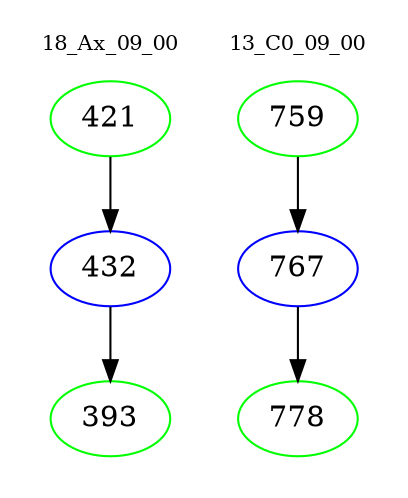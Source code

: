 digraph{
subgraph cluster_0 {
color = white
label = "18_Ax_09_00";
fontsize=10;
T0_421 [label="421", color="green"]
T0_421 -> T0_432 [color="black"]
T0_432 [label="432", color="blue"]
T0_432 -> T0_393 [color="black"]
T0_393 [label="393", color="green"]
}
subgraph cluster_1 {
color = white
label = "13_C0_09_00";
fontsize=10;
T1_759 [label="759", color="green"]
T1_759 -> T1_767 [color="black"]
T1_767 [label="767", color="blue"]
T1_767 -> T1_778 [color="black"]
T1_778 [label="778", color="green"]
}
}
